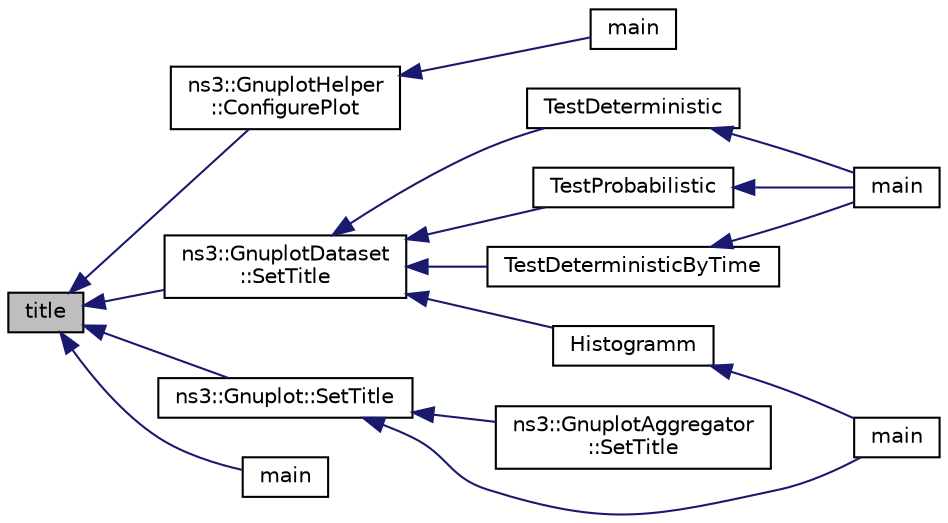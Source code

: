 digraph "title"
{
  edge [fontname="Helvetica",fontsize="10",labelfontname="Helvetica",labelfontsize="10"];
  node [fontname="Helvetica",fontsize="10",shape=record];
  rankdir="LR";
  Node1 [label="title",height=0.2,width=0.4,color="black", fillcolor="grey75", style="filled", fontcolor="black"];
  Node1 -> Node2 [dir="back",color="midnightblue",fontsize="10",style="solid"];
  Node2 [label="ns3::GnuplotHelper\l::ConfigurePlot",height=0.2,width=0.4,color="black", fillcolor="white", style="filled",URL="$de/d3f/classns3_1_1GnuplotHelper.html#a05a9beecc9f5ece76cda792daeea6fc3"];
  Node2 -> Node3 [dir="back",color="midnightblue",fontsize="10",style="solid"];
  Node3 [label="main",height=0.2,width=0.4,color="black", fillcolor="white", style="filled",URL="$d7/d40/gnuplot-helper-example_8cc.html#a0ddf1224851353fc92bfbff6f499fa97"];
  Node1 -> Node4 [dir="back",color="midnightblue",fontsize="10",style="solid"];
  Node4 [label="ns3::GnuplotDataset\l::SetTitle",height=0.2,width=0.4,color="black", fillcolor="white", style="filled",URL="$df/df6/classns3_1_1GnuplotDataset.html#add68db1296fcadff7255633c0df96e08",tooltip="Change line title. "];
  Node4 -> Node5 [dir="back",color="midnightblue",fontsize="10",style="solid"];
  Node5 [label="Histogramm",height=0.2,width=0.4,color="black", fillcolor="white", style="filled",URL="$d0/d2b/main-random-variable-stream_8cc.html#a2cfd3837ab3f2e816cf53486d7a186b5"];
  Node5 -> Node6 [dir="back",color="midnightblue",fontsize="10",style="solid"];
  Node6 [label="main",height=0.2,width=0.4,color="black", fillcolor="white", style="filled",URL="$d0/d2b/main-random-variable-stream_8cc.html#a0ddf1224851353fc92bfbff6f499fa97"];
  Node4 -> Node7 [dir="back",color="midnightblue",fontsize="10",style="solid"];
  Node7 [label="TestDeterministic",height=0.2,width=0.4,color="black", fillcolor="white", style="filled",URL="$d3/d63/main-propagation-loss_8cc.html#a4e5137292d7c72e9726190680c642e7d"];
  Node7 -> Node8 [dir="back",color="midnightblue",fontsize="10",style="solid"];
  Node8 [label="main",height=0.2,width=0.4,color="black", fillcolor="white", style="filled",URL="$d3/d63/main-propagation-loss_8cc.html#a0ddf1224851353fc92bfbff6f499fa97"];
  Node4 -> Node9 [dir="back",color="midnightblue",fontsize="10",style="solid"];
  Node9 [label="TestProbabilistic",height=0.2,width=0.4,color="black", fillcolor="white", style="filled",URL="$d3/d63/main-propagation-loss_8cc.html#a2c280e21b5e273cca8f71b0f167e034f"];
  Node9 -> Node8 [dir="back",color="midnightblue",fontsize="10",style="solid"];
  Node4 -> Node10 [dir="back",color="midnightblue",fontsize="10",style="solid"];
  Node10 [label="TestDeterministicByTime",height=0.2,width=0.4,color="black", fillcolor="white", style="filled",URL="$d3/d63/main-propagation-loss_8cc.html#a093207d9d8a33b2bfc987434a52eeecc"];
  Node10 -> Node8 [dir="back",color="midnightblue",fontsize="10",style="solid"];
  Node1 -> Node11 [dir="back",color="midnightblue",fontsize="10",style="solid"];
  Node11 [label="ns3::Gnuplot::SetTitle",height=0.2,width=0.4,color="black", fillcolor="white", style="filled",URL="$de/d2c/classns3_1_1Gnuplot.html#ac01f15633d49f0239f8a45293a1e04f0"];
  Node11 -> Node6 [dir="back",color="midnightblue",fontsize="10",style="solid"];
  Node11 -> Node12 [dir="back",color="midnightblue",fontsize="10",style="solid"];
  Node12 [label="ns3::GnuplotAggregator\l::SetTitle",height=0.2,width=0.4,color="black", fillcolor="white", style="filled",URL="$de/d0b/classns3_1_1GnuplotAggregator.html#aeb7dc3fbf50daee634e864a88151a370"];
  Node1 -> Node13 [dir="back",color="midnightblue",fontsize="10",style="solid"];
  Node13 [label="main",height=0.2,width=0.4,color="black", fillcolor="white", style="filled",URL="$d7/d05/wifi-manager-example_8cc.html#a0ddf1224851353fc92bfbff6f499fa97"];
}
